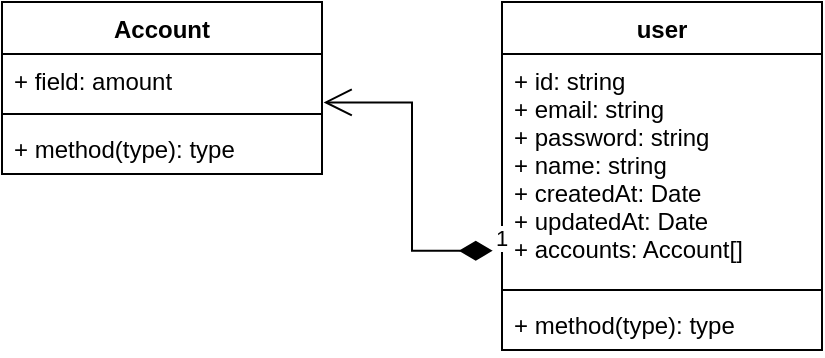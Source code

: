 <mxfile version="20.2.3" type="github">
  <diagram id="R2lEEEUBdFMjLlhIrx00" name="Page-1">
    <mxGraphModel dx="556" dy="348" grid="1" gridSize="10" guides="1" tooltips="1" connect="1" arrows="1" fold="1" page="1" pageScale="1" pageWidth="850" pageHeight="1100" math="0" shadow="0" extFonts="Permanent Marker^https://fonts.googleapis.com/css?family=Permanent+Marker">
      <root>
        <mxCell id="0" />
        <mxCell id="1" parent="0" />
        <mxCell id="78ln9369vPwq0D4F8tJV-1" value="user" style="swimlane;fontStyle=1;align=center;verticalAlign=top;childLayout=stackLayout;horizontal=1;startSize=26;horizontalStack=0;resizeParent=1;resizeParentMax=0;resizeLast=0;collapsible=1;marginBottom=0;" vertex="1" parent="1">
          <mxGeometry x="470" y="200" width="160" height="174" as="geometry">
            <mxRectangle x="320" y="110" width="70" height="30" as="alternateBounds" />
          </mxGeometry>
        </mxCell>
        <mxCell id="78ln9369vPwq0D4F8tJV-2" value="+ id: string&#xa;+ email: string&#xa;+ password: string&#xa;+ name: string&#xa;+ createdAt: Date&#xa;+ updatedAt: Date&#xa;+ accounts: Account[]" style="text;strokeColor=none;fillColor=none;align=left;verticalAlign=top;spacingLeft=4;spacingRight=4;overflow=hidden;rotatable=0;points=[[0,0.5],[1,0.5]];portConstraint=eastwest;" vertex="1" parent="78ln9369vPwq0D4F8tJV-1">
          <mxGeometry y="26" width="160" height="114" as="geometry" />
        </mxCell>
        <mxCell id="78ln9369vPwq0D4F8tJV-3" value="" style="line;strokeWidth=1;fillColor=none;align=left;verticalAlign=middle;spacingTop=-1;spacingLeft=3;spacingRight=3;rotatable=0;labelPosition=right;points=[];portConstraint=eastwest;" vertex="1" parent="78ln9369vPwq0D4F8tJV-1">
          <mxGeometry y="140" width="160" height="8" as="geometry" />
        </mxCell>
        <mxCell id="78ln9369vPwq0D4F8tJV-4" value="+ method(type): type" style="text;strokeColor=none;fillColor=none;align=left;verticalAlign=top;spacingLeft=4;spacingRight=4;overflow=hidden;rotatable=0;points=[[0,0.5],[1,0.5]];portConstraint=eastwest;" vertex="1" parent="78ln9369vPwq0D4F8tJV-1">
          <mxGeometry y="148" width="160" height="26" as="geometry" />
        </mxCell>
        <mxCell id="78ln9369vPwq0D4F8tJV-14" value="Account" style="swimlane;fontStyle=1;align=center;verticalAlign=top;childLayout=stackLayout;horizontal=1;startSize=26;horizontalStack=0;resizeParent=1;resizeParentMax=0;resizeLast=0;collapsible=1;marginBottom=0;" vertex="1" parent="1">
          <mxGeometry x="220" y="200" width="160" height="86" as="geometry" />
        </mxCell>
        <mxCell id="78ln9369vPwq0D4F8tJV-15" value="+ field: amount" style="text;strokeColor=none;fillColor=none;align=left;verticalAlign=top;spacingLeft=4;spacingRight=4;overflow=hidden;rotatable=0;points=[[0,0.5],[1,0.5]];portConstraint=eastwest;" vertex="1" parent="78ln9369vPwq0D4F8tJV-14">
          <mxGeometry y="26" width="160" height="26" as="geometry" />
        </mxCell>
        <mxCell id="78ln9369vPwq0D4F8tJV-16" value="" style="line;strokeWidth=1;fillColor=none;align=left;verticalAlign=middle;spacingTop=-1;spacingLeft=3;spacingRight=3;rotatable=0;labelPosition=right;points=[];portConstraint=eastwest;" vertex="1" parent="78ln9369vPwq0D4F8tJV-14">
          <mxGeometry y="52" width="160" height="8" as="geometry" />
        </mxCell>
        <mxCell id="78ln9369vPwq0D4F8tJV-17" value="+ method(type): type" style="text;strokeColor=none;fillColor=none;align=left;verticalAlign=top;spacingLeft=4;spacingRight=4;overflow=hidden;rotatable=0;points=[[0,0.5],[1,0.5]];portConstraint=eastwest;" vertex="1" parent="78ln9369vPwq0D4F8tJV-14">
          <mxGeometry y="60" width="160" height="26" as="geometry" />
        </mxCell>
        <mxCell id="78ln9369vPwq0D4F8tJV-18" value="1" style="endArrow=open;html=1;endSize=12;startArrow=diamondThin;startSize=14;startFill=1;edgeStyle=orthogonalEdgeStyle;align=left;verticalAlign=bottom;rounded=0;entryX=1.005;entryY=0.932;entryDx=0;entryDy=0;entryPerimeter=0;exitX=-0.029;exitY=0.863;exitDx=0;exitDy=0;exitPerimeter=0;" edge="1" parent="1" source="78ln9369vPwq0D4F8tJV-2" target="78ln9369vPwq0D4F8tJV-15">
          <mxGeometry x="-1" y="3" relative="1" as="geometry">
            <mxPoint x="400" y="380" as="sourcePoint" />
            <mxPoint x="490" y="320" as="targetPoint" />
          </mxGeometry>
        </mxCell>
      </root>
    </mxGraphModel>
  </diagram>
</mxfile>
